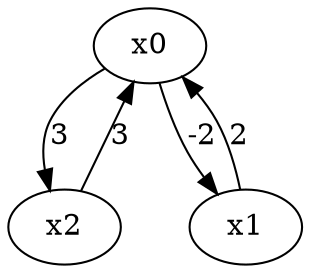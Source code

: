 digraph reduced {
x0 -> x2 [ label = "3" ];
x2 -> x0 [ label = "3" ];
x0 -> x1 [ label = "-2" ];
x1 -> x0 [ label = "2" ];
}

